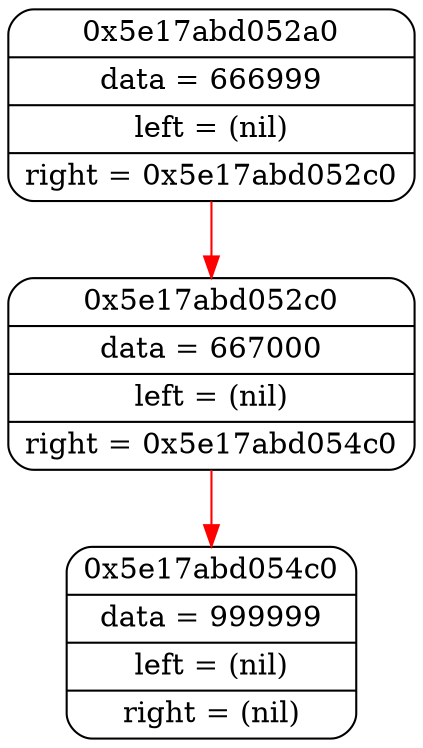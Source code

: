 digraph G
	{
	node0x5e17abd052a0 [shape=Mrecord; label = " {0x5e17abd052a0| data = 666999 | left = (nil) | right = 0x5e17abd052c0 }"];
	node0x5e17abd052c0 [shape=Mrecord; label = " {0x5e17abd052c0| data = 667000 | left = (nil) | right = 0x5e17abd054c0 }"];
	node0x5e17abd054c0 [shape=Mrecord; label = " {0x5e17abd054c0| data = 999999 | left = (nil) | right = (nil) }"];
	
	node0x5e17abd052a0 -> node0x5e17abd052c0 [color = red;]
	node0x5e17abd052c0 -> node0x5e17abd054c0 [color = red;]
	}